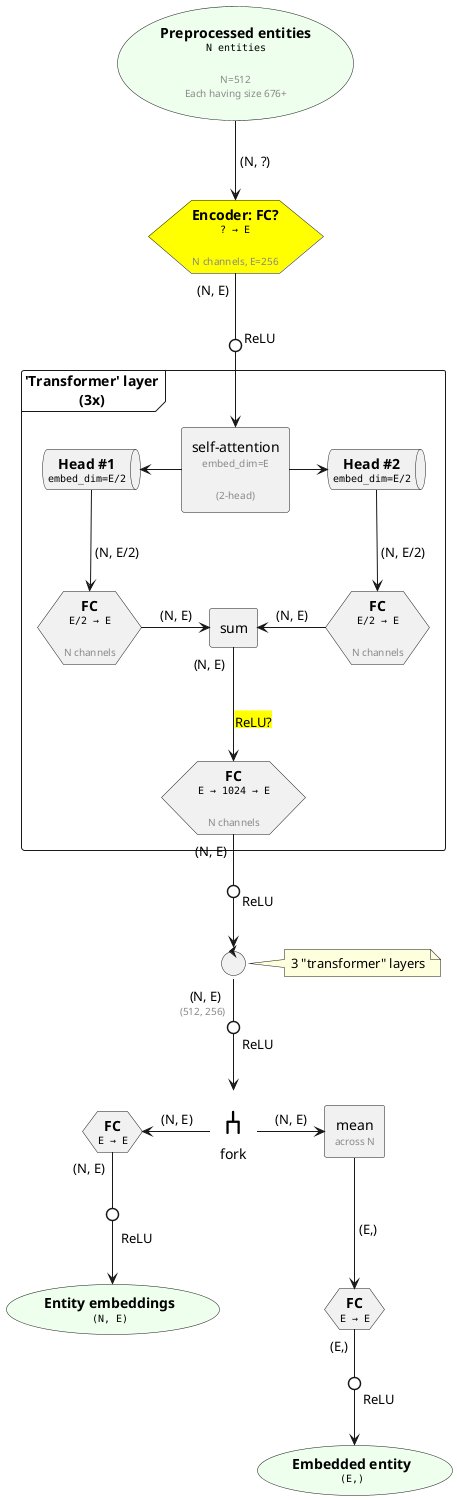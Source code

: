 @startuml "arch-alphastar-entity"

skinparam defaultTextAlignment center

skinparam defaultTextAlignment center
skinparam NoteTextAlignment left

<style>
Usecase {
  BackGroundColor #efe
}


</style>

'''
''' Utility functions
'''

!function $replace($txt, $search, $repl)
  !$replaced = ""
  !while %strpos($txt, $search) >= 0
    !$position = %strpos($txt, $search)
    !$replaced = $replaced + %substr($txt, 0, $position) + $repl
    !$txt = %substr($txt, $position + %strlen($search))
  !endwhile
  !return $replaced + $txt
!endfunction

' Wraps each line of $txt within $open and $close
' Example:
'   $tagged_text("<color:red>", "two\nlines", "</color>")
'   => "<color:red>two</color>\n<color:red>lines</color>")"
!function $tagged_text($open, $txt, $close) return $open + $replace($txt, "\n", $close+"\n"+$open) + $close

!function $node_text($name) return $tagged_text("<b>", $name, "</b>")
!function $node_text($name, $desc) return $node_text($name)+"\n"+$tagged_text("<font:monospaced><size:10>", $desc, "</size></font>")
!function $node_text($name, $desc, $txt) return $node_text($name, $desc)+"\n\n"+$tagged_text("<color:888><size:10>", $txt, "</size></color>")

'''
''' Node types
'''

' Data
!procedure $Data($id, $name)
  Usecase $id as "$node_text($name)"
!endprocedure

!procedure $Data($id, $name, $desc)
  Usecase $id as "$node_text($name, $desc)"
!endprocedure

!procedure $Data($id, $name, $desc, $txt)
  Usecase $id as "$node_text($name, $desc, $txt)"
!endprocedure

' FC (FC)
!procedure $FC($id, $name, $desc)
  Hexagon $id as "$node_text($name, $desc)"
!endprocedure
!procedure $FC($id, $name, $desc, $txt)
  Hexagon $id as "$node_text($name, $desc, $txt)"
!endprocedure

' Transformer
!procedure $Transformer($id, $name, $desc)
  Queue $id as "$node_text($name, $desc)"
!endprocedure
!procedure $Transformer($id, $name, $desc, $txt)
  Queue $id as "$node_text($name, $desc, $txt)"
!endprocedure

' Convolution
!procedure $Convolution($id, $name, $desc)
  Node $id as "$node_text($name, $desc)"
!endprocedure
!procedure $Convolution($id, $name, $desc, $txt)
  Node $id as "$node_text($name, $desc, $txt)"
!endprocedure

' Output
!procedure $Output($id, $name)
  Component $id as "$node_text($name)" #orange
!endprocedure

!procedure $Output($id, $name, $desc)
  Component $id as "$node_text($name, $desc)" #orange
!endprocedure

' Condition
!procedure $Condition($id, $name)
  Boundary $id as "$node_text($name)"
!endprocedure

!procedure $Condition($id, $name, $desc)
  Boundary $id as "$node_text($name, $desc)"
!endprocedure

' Reshape
!procedure $Reshape($id)
  Control $id as " "
!endprocedure

' Activation
!procedure $Activation($id, $name)
  Action $id as "$name"
!endprocedure

' Sum / Mean / etc.
!procedure $Op($id, $name)
  Agent $id as "$name"
!endprocedure
!procedure $Op($id, $name, $txt)
  ' Agent $id as "$node_text($name, "", $txt)"
  Agent $id as "$name\n$tagged_text("<color:888><size:10>", $txt, "</size></color>")"
!endprocedure

' Link
!procedure $Link($a, $b, $dim)
  $a --> $b : " $dim "
!endprocedure
!procedure $Link($a, $b, $dim, $txt)
  ' The newline causes a bug where the 1st line appears
  ' on the top-left side
  ' ...but it looks better that way
  $a --> $b : " $dim "\n$txt
!endprocedure

' Link
!procedure $LinkAct($a, $b, $dim)
  $a -0-> $b : " $dim "
!endprocedure
!procedure $LinkAct($a, $b, $dim, $txt)
  ' The newline causes a bug where the 1st line appears
  ' on the top-left side
  ' ...but it looks better that way
  $a -0-> $b : " $dim "\n$txt
!endprocedure

' title "wwwwwwwwwwwwwwwwwwwwwwwwwwwwwwwwwwwwwwwwwwwwwwwwwwwwwwwwwwwwwwwwwwwwwwwwwwwwwwww"
' left to right direction

$Data(enc1in, "Preprocessed entities", "N entities", "N=512\nEach having size 676+")

$FC(enc1fc, "Encoder: FC?", "? → E", "N channels, E=256") #yellow
$Link(enc1in, enc1fc, "(N, ?)")

Frame "'Transformer' layer\n(3x)" as transformer {
  $Op(t_split, "self-attention", "embed_dim=E\n\n(2-head)")
  $LinkAct(enc1fc, t_split, "(N, E)", "ReLU")
  $Transformer(t_h1, "Head #1", "embed_dim=E/2")
  $Transformer(t_h2, "Head #2", "embed_dim=E/2")
  t_h1 <- t_split
  t_split -> t_h2

  $FC(t_h1fc, "FC", "E/2 → E", "N channels")
  $FC(t_h2fc, "FC", "E/2 → E", "N channels")

  $Link(t_h1, t_h1fc, "(N, E/2)")
  $Link(t_h2, t_h2fc, "(N, E/2)")

  $Op(t_sum, "sum")

  t_h1fc -> t_sum : (N, E)
  t_sum <- t_h2fc : (N, E)

  $FC(t_fc, "FC", "E → 1024 → E", "N channels")
  $Link(t_sum, t_fc, "(N, E)", "<back:yellow>ReLU?</back>")

}

Control repeat as " "
$LinkAct(t_fc, repeat, "(N, E)", "ReLU")
note right : 3 "transformer" layers

Label fork as "<size:32><b>⑃\nfork"
$LinkAct(repeat, fork, "(N, E)\n<color:888><size:10>(512, 256)", "ReLU")

$FC(fc1, "FC", "E → E")
fc1 <- fork : "(N, E)"
$Data(entity_embeddings, "Entity embeddings", "(N, E)")
$LinkAct(fc1, entity_embeddings, "(N, E)", "ReLU")

$Op(mean, "mean", "across N")
fork -> mean : "(N, E)"
$FC(fc2, "FC", "E → E")
$Link(mean, fc2, "(E,)")
$Data(embedded_entity, "Embedded entity", "(E,)")
$LinkAct(fc2, embedded_entity, "(E,)", "ReLU")


' Rectangle r2 as " " {
'   $Op(r2mean, "mean", "(across units)\nXXX: masking?")
'   $Link(t_fc, r2mean, "(N, E)")
'   $FC(r2fc, "FC", "256 → 256")
'   $Link(r2mean, r2fc, "(256,)")
'   $Activation(r2act, "ReLU")
'   $Link(r2fc, r2act, "(256,)")

'   $Data(embedded_entity, "Embedded entity", "(256,)")
'   r2act --> embedded_entity
' }

@enduml

